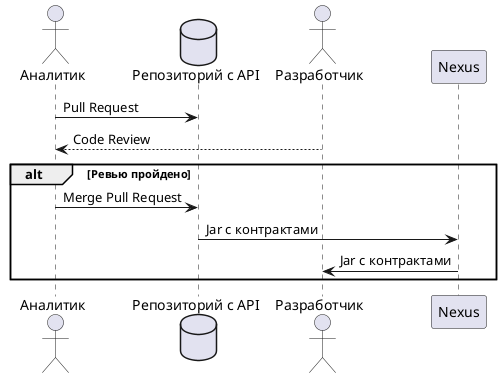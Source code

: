 @startuml
'skinparam monochrome true
skinparam fontClassColor white
skinparam component {
  FontColor white
}

actor Аналитик as analyst
database "Репозиторий с API" as repo
actor Разработчик as dev
participant Nexus as nexus

analyst -> repo: Pull Request
dev --> analyst: Code Review
alt Ревью пройдено
analyst -> repo: Merge Pull Request
repo -> nexus: Jar с контрактами
nexus -> dev: Jar с контрактами
end
@enduml